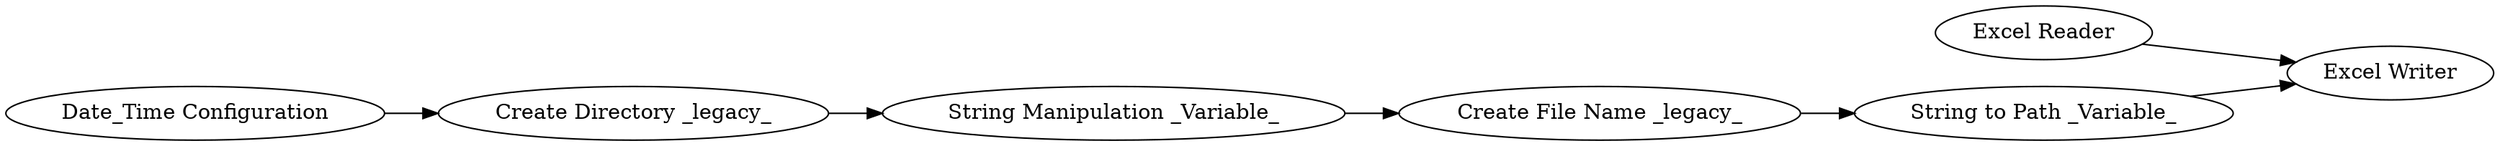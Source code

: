 digraph {
	5 -> 8
	9 -> 8
	3 -> 7
	1 -> 2
	2 -> 3
	7 -> 9
	5 [label="Excel Reader"]
	1 [label="Date_Time Configuration"]
	7 [label="Create File Name _legacy_"]
	9 [label="String to Path _Variable_"]
	8 [label="Excel Writer"]
	3 [label="String Manipulation _Variable_"]
	2 [label="Create Directory _legacy_"]
	rankdir=LR
}

